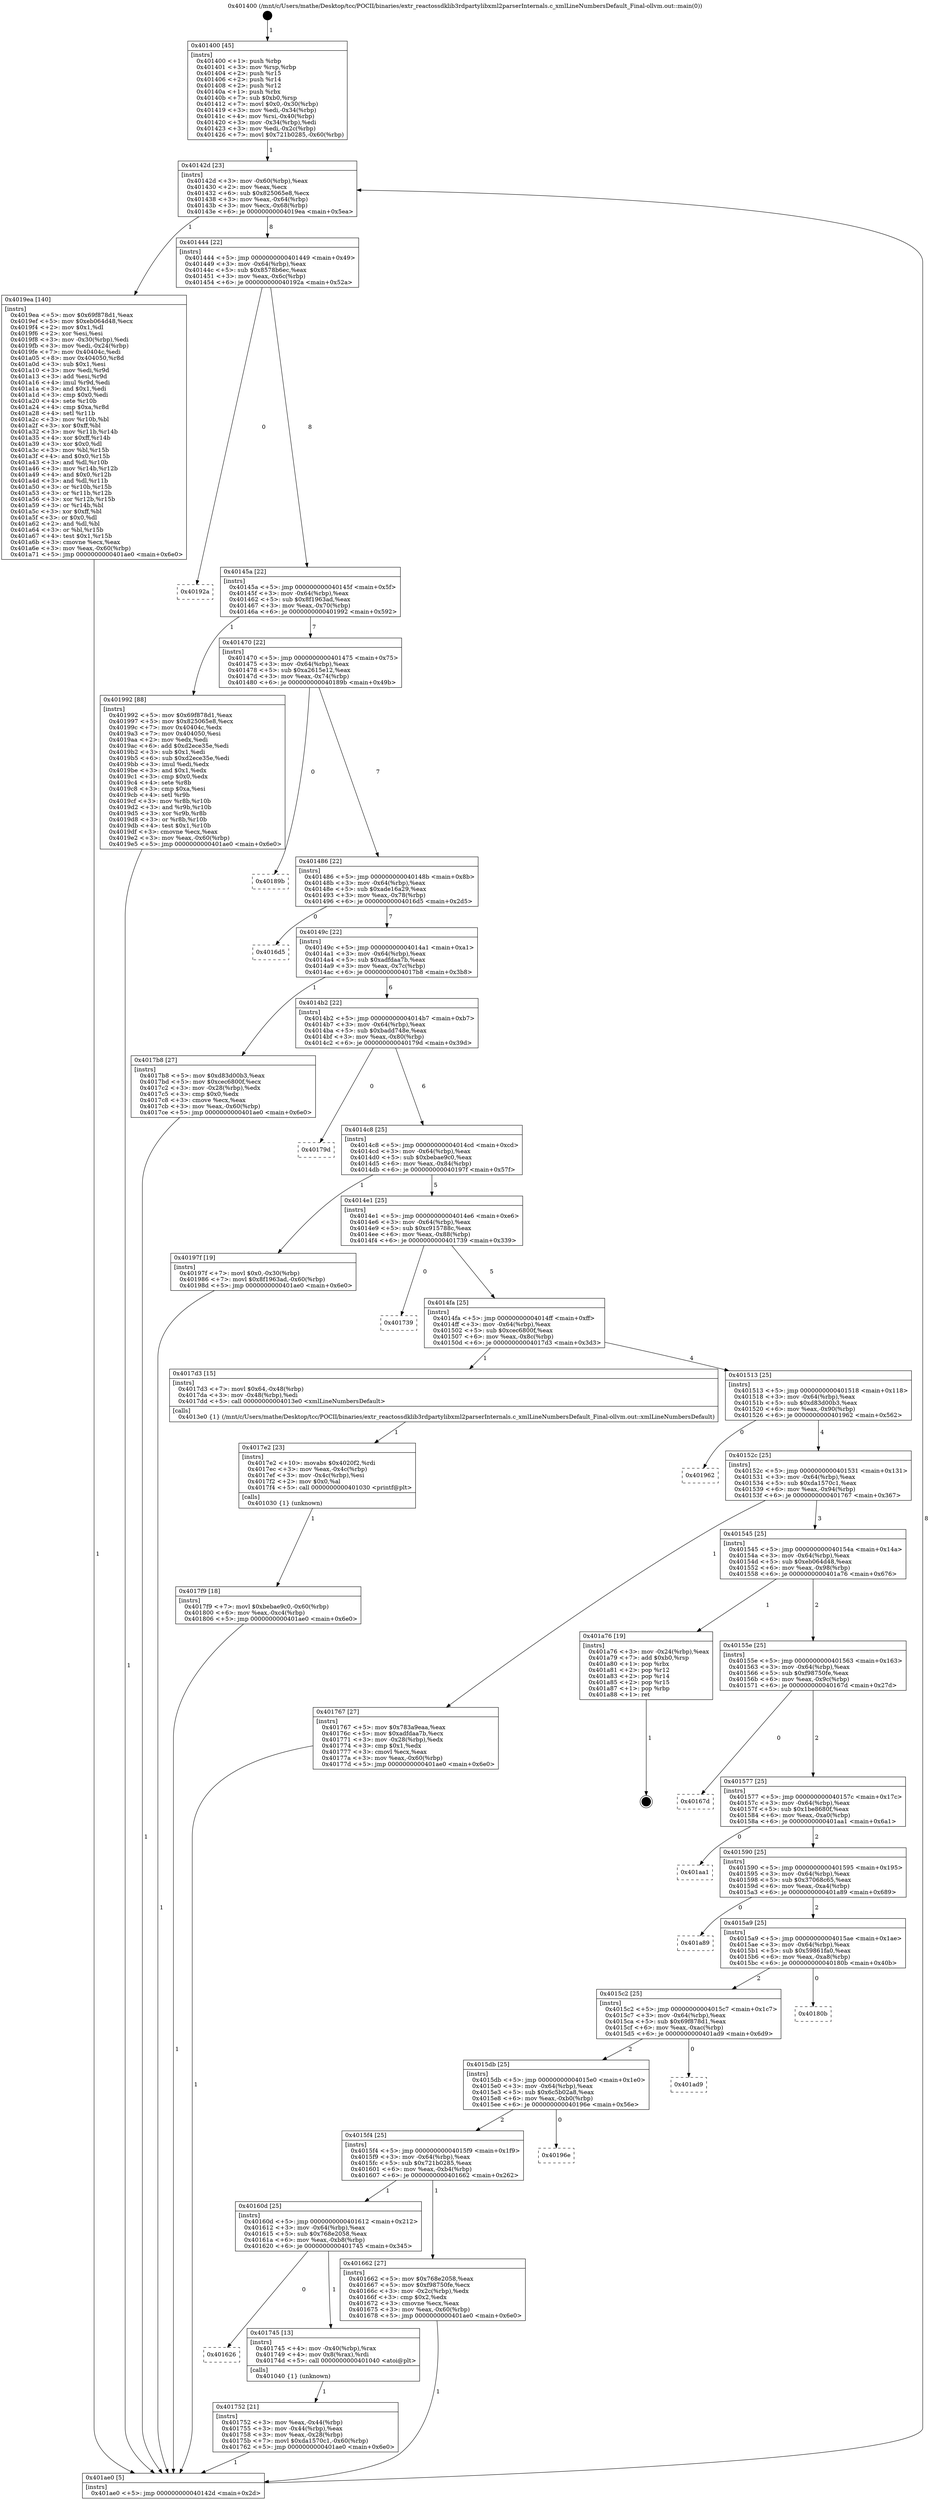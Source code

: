digraph "0x401400" {
  label = "0x401400 (/mnt/c/Users/mathe/Desktop/tcc/POCII/binaries/extr_reactossdklib3rdpartylibxml2parserInternals.c_xmlLineNumbersDefault_Final-ollvm.out::main(0))"
  labelloc = "t"
  node[shape=record]

  Entry [label="",width=0.3,height=0.3,shape=circle,fillcolor=black,style=filled]
  "0x40142d" [label="{
     0x40142d [23]\l
     | [instrs]\l
     &nbsp;&nbsp;0x40142d \<+3\>: mov -0x60(%rbp),%eax\l
     &nbsp;&nbsp;0x401430 \<+2\>: mov %eax,%ecx\l
     &nbsp;&nbsp;0x401432 \<+6\>: sub $0x825065e8,%ecx\l
     &nbsp;&nbsp;0x401438 \<+3\>: mov %eax,-0x64(%rbp)\l
     &nbsp;&nbsp;0x40143b \<+3\>: mov %ecx,-0x68(%rbp)\l
     &nbsp;&nbsp;0x40143e \<+6\>: je 00000000004019ea \<main+0x5ea\>\l
  }"]
  "0x4019ea" [label="{
     0x4019ea [140]\l
     | [instrs]\l
     &nbsp;&nbsp;0x4019ea \<+5\>: mov $0x69f878d1,%eax\l
     &nbsp;&nbsp;0x4019ef \<+5\>: mov $0xeb064d48,%ecx\l
     &nbsp;&nbsp;0x4019f4 \<+2\>: mov $0x1,%dl\l
     &nbsp;&nbsp;0x4019f6 \<+2\>: xor %esi,%esi\l
     &nbsp;&nbsp;0x4019f8 \<+3\>: mov -0x30(%rbp),%edi\l
     &nbsp;&nbsp;0x4019fb \<+3\>: mov %edi,-0x24(%rbp)\l
     &nbsp;&nbsp;0x4019fe \<+7\>: mov 0x40404c,%edi\l
     &nbsp;&nbsp;0x401a05 \<+8\>: mov 0x404050,%r8d\l
     &nbsp;&nbsp;0x401a0d \<+3\>: sub $0x1,%esi\l
     &nbsp;&nbsp;0x401a10 \<+3\>: mov %edi,%r9d\l
     &nbsp;&nbsp;0x401a13 \<+3\>: add %esi,%r9d\l
     &nbsp;&nbsp;0x401a16 \<+4\>: imul %r9d,%edi\l
     &nbsp;&nbsp;0x401a1a \<+3\>: and $0x1,%edi\l
     &nbsp;&nbsp;0x401a1d \<+3\>: cmp $0x0,%edi\l
     &nbsp;&nbsp;0x401a20 \<+4\>: sete %r10b\l
     &nbsp;&nbsp;0x401a24 \<+4\>: cmp $0xa,%r8d\l
     &nbsp;&nbsp;0x401a28 \<+4\>: setl %r11b\l
     &nbsp;&nbsp;0x401a2c \<+3\>: mov %r10b,%bl\l
     &nbsp;&nbsp;0x401a2f \<+3\>: xor $0xff,%bl\l
     &nbsp;&nbsp;0x401a32 \<+3\>: mov %r11b,%r14b\l
     &nbsp;&nbsp;0x401a35 \<+4\>: xor $0xff,%r14b\l
     &nbsp;&nbsp;0x401a39 \<+3\>: xor $0x0,%dl\l
     &nbsp;&nbsp;0x401a3c \<+3\>: mov %bl,%r15b\l
     &nbsp;&nbsp;0x401a3f \<+4\>: and $0x0,%r15b\l
     &nbsp;&nbsp;0x401a43 \<+3\>: and %dl,%r10b\l
     &nbsp;&nbsp;0x401a46 \<+3\>: mov %r14b,%r12b\l
     &nbsp;&nbsp;0x401a49 \<+4\>: and $0x0,%r12b\l
     &nbsp;&nbsp;0x401a4d \<+3\>: and %dl,%r11b\l
     &nbsp;&nbsp;0x401a50 \<+3\>: or %r10b,%r15b\l
     &nbsp;&nbsp;0x401a53 \<+3\>: or %r11b,%r12b\l
     &nbsp;&nbsp;0x401a56 \<+3\>: xor %r12b,%r15b\l
     &nbsp;&nbsp;0x401a59 \<+3\>: or %r14b,%bl\l
     &nbsp;&nbsp;0x401a5c \<+3\>: xor $0xff,%bl\l
     &nbsp;&nbsp;0x401a5f \<+3\>: or $0x0,%dl\l
     &nbsp;&nbsp;0x401a62 \<+2\>: and %dl,%bl\l
     &nbsp;&nbsp;0x401a64 \<+3\>: or %bl,%r15b\l
     &nbsp;&nbsp;0x401a67 \<+4\>: test $0x1,%r15b\l
     &nbsp;&nbsp;0x401a6b \<+3\>: cmovne %ecx,%eax\l
     &nbsp;&nbsp;0x401a6e \<+3\>: mov %eax,-0x60(%rbp)\l
     &nbsp;&nbsp;0x401a71 \<+5\>: jmp 0000000000401ae0 \<main+0x6e0\>\l
  }"]
  "0x401444" [label="{
     0x401444 [22]\l
     | [instrs]\l
     &nbsp;&nbsp;0x401444 \<+5\>: jmp 0000000000401449 \<main+0x49\>\l
     &nbsp;&nbsp;0x401449 \<+3\>: mov -0x64(%rbp),%eax\l
     &nbsp;&nbsp;0x40144c \<+5\>: sub $0x8578b6ec,%eax\l
     &nbsp;&nbsp;0x401451 \<+3\>: mov %eax,-0x6c(%rbp)\l
     &nbsp;&nbsp;0x401454 \<+6\>: je 000000000040192a \<main+0x52a\>\l
  }"]
  Exit [label="",width=0.3,height=0.3,shape=circle,fillcolor=black,style=filled,peripheries=2]
  "0x40192a" [label="{
     0x40192a\l
  }", style=dashed]
  "0x40145a" [label="{
     0x40145a [22]\l
     | [instrs]\l
     &nbsp;&nbsp;0x40145a \<+5\>: jmp 000000000040145f \<main+0x5f\>\l
     &nbsp;&nbsp;0x40145f \<+3\>: mov -0x64(%rbp),%eax\l
     &nbsp;&nbsp;0x401462 \<+5\>: sub $0x8f1963ad,%eax\l
     &nbsp;&nbsp;0x401467 \<+3\>: mov %eax,-0x70(%rbp)\l
     &nbsp;&nbsp;0x40146a \<+6\>: je 0000000000401992 \<main+0x592\>\l
  }"]
  "0x4017f9" [label="{
     0x4017f9 [18]\l
     | [instrs]\l
     &nbsp;&nbsp;0x4017f9 \<+7\>: movl $0xbebae9c0,-0x60(%rbp)\l
     &nbsp;&nbsp;0x401800 \<+6\>: mov %eax,-0xc4(%rbp)\l
     &nbsp;&nbsp;0x401806 \<+5\>: jmp 0000000000401ae0 \<main+0x6e0\>\l
  }"]
  "0x401992" [label="{
     0x401992 [88]\l
     | [instrs]\l
     &nbsp;&nbsp;0x401992 \<+5\>: mov $0x69f878d1,%eax\l
     &nbsp;&nbsp;0x401997 \<+5\>: mov $0x825065e8,%ecx\l
     &nbsp;&nbsp;0x40199c \<+7\>: mov 0x40404c,%edx\l
     &nbsp;&nbsp;0x4019a3 \<+7\>: mov 0x404050,%esi\l
     &nbsp;&nbsp;0x4019aa \<+2\>: mov %edx,%edi\l
     &nbsp;&nbsp;0x4019ac \<+6\>: add $0xd2ece35e,%edi\l
     &nbsp;&nbsp;0x4019b2 \<+3\>: sub $0x1,%edi\l
     &nbsp;&nbsp;0x4019b5 \<+6\>: sub $0xd2ece35e,%edi\l
     &nbsp;&nbsp;0x4019bb \<+3\>: imul %edi,%edx\l
     &nbsp;&nbsp;0x4019be \<+3\>: and $0x1,%edx\l
     &nbsp;&nbsp;0x4019c1 \<+3\>: cmp $0x0,%edx\l
     &nbsp;&nbsp;0x4019c4 \<+4\>: sete %r8b\l
     &nbsp;&nbsp;0x4019c8 \<+3\>: cmp $0xa,%esi\l
     &nbsp;&nbsp;0x4019cb \<+4\>: setl %r9b\l
     &nbsp;&nbsp;0x4019cf \<+3\>: mov %r8b,%r10b\l
     &nbsp;&nbsp;0x4019d2 \<+3\>: and %r9b,%r10b\l
     &nbsp;&nbsp;0x4019d5 \<+3\>: xor %r9b,%r8b\l
     &nbsp;&nbsp;0x4019d8 \<+3\>: or %r8b,%r10b\l
     &nbsp;&nbsp;0x4019db \<+4\>: test $0x1,%r10b\l
     &nbsp;&nbsp;0x4019df \<+3\>: cmovne %ecx,%eax\l
     &nbsp;&nbsp;0x4019e2 \<+3\>: mov %eax,-0x60(%rbp)\l
     &nbsp;&nbsp;0x4019e5 \<+5\>: jmp 0000000000401ae0 \<main+0x6e0\>\l
  }"]
  "0x401470" [label="{
     0x401470 [22]\l
     | [instrs]\l
     &nbsp;&nbsp;0x401470 \<+5\>: jmp 0000000000401475 \<main+0x75\>\l
     &nbsp;&nbsp;0x401475 \<+3\>: mov -0x64(%rbp),%eax\l
     &nbsp;&nbsp;0x401478 \<+5\>: sub $0xa2615e12,%eax\l
     &nbsp;&nbsp;0x40147d \<+3\>: mov %eax,-0x74(%rbp)\l
     &nbsp;&nbsp;0x401480 \<+6\>: je 000000000040189b \<main+0x49b\>\l
  }"]
  "0x4017e2" [label="{
     0x4017e2 [23]\l
     | [instrs]\l
     &nbsp;&nbsp;0x4017e2 \<+10\>: movabs $0x4020f2,%rdi\l
     &nbsp;&nbsp;0x4017ec \<+3\>: mov %eax,-0x4c(%rbp)\l
     &nbsp;&nbsp;0x4017ef \<+3\>: mov -0x4c(%rbp),%esi\l
     &nbsp;&nbsp;0x4017f2 \<+2\>: mov $0x0,%al\l
     &nbsp;&nbsp;0x4017f4 \<+5\>: call 0000000000401030 \<printf@plt\>\l
     | [calls]\l
     &nbsp;&nbsp;0x401030 \{1\} (unknown)\l
  }"]
  "0x40189b" [label="{
     0x40189b\l
  }", style=dashed]
  "0x401486" [label="{
     0x401486 [22]\l
     | [instrs]\l
     &nbsp;&nbsp;0x401486 \<+5\>: jmp 000000000040148b \<main+0x8b\>\l
     &nbsp;&nbsp;0x40148b \<+3\>: mov -0x64(%rbp),%eax\l
     &nbsp;&nbsp;0x40148e \<+5\>: sub $0xade16a29,%eax\l
     &nbsp;&nbsp;0x401493 \<+3\>: mov %eax,-0x78(%rbp)\l
     &nbsp;&nbsp;0x401496 \<+6\>: je 00000000004016d5 \<main+0x2d5\>\l
  }"]
  "0x401752" [label="{
     0x401752 [21]\l
     | [instrs]\l
     &nbsp;&nbsp;0x401752 \<+3\>: mov %eax,-0x44(%rbp)\l
     &nbsp;&nbsp;0x401755 \<+3\>: mov -0x44(%rbp),%eax\l
     &nbsp;&nbsp;0x401758 \<+3\>: mov %eax,-0x28(%rbp)\l
     &nbsp;&nbsp;0x40175b \<+7\>: movl $0xda1570c1,-0x60(%rbp)\l
     &nbsp;&nbsp;0x401762 \<+5\>: jmp 0000000000401ae0 \<main+0x6e0\>\l
  }"]
  "0x4016d5" [label="{
     0x4016d5\l
  }", style=dashed]
  "0x40149c" [label="{
     0x40149c [22]\l
     | [instrs]\l
     &nbsp;&nbsp;0x40149c \<+5\>: jmp 00000000004014a1 \<main+0xa1\>\l
     &nbsp;&nbsp;0x4014a1 \<+3\>: mov -0x64(%rbp),%eax\l
     &nbsp;&nbsp;0x4014a4 \<+5\>: sub $0xadfdaa7b,%eax\l
     &nbsp;&nbsp;0x4014a9 \<+3\>: mov %eax,-0x7c(%rbp)\l
     &nbsp;&nbsp;0x4014ac \<+6\>: je 00000000004017b8 \<main+0x3b8\>\l
  }"]
  "0x401626" [label="{
     0x401626\l
  }", style=dashed]
  "0x4017b8" [label="{
     0x4017b8 [27]\l
     | [instrs]\l
     &nbsp;&nbsp;0x4017b8 \<+5\>: mov $0xd83d00b3,%eax\l
     &nbsp;&nbsp;0x4017bd \<+5\>: mov $0xcec6800f,%ecx\l
     &nbsp;&nbsp;0x4017c2 \<+3\>: mov -0x28(%rbp),%edx\l
     &nbsp;&nbsp;0x4017c5 \<+3\>: cmp $0x0,%edx\l
     &nbsp;&nbsp;0x4017c8 \<+3\>: cmove %ecx,%eax\l
     &nbsp;&nbsp;0x4017cb \<+3\>: mov %eax,-0x60(%rbp)\l
     &nbsp;&nbsp;0x4017ce \<+5\>: jmp 0000000000401ae0 \<main+0x6e0\>\l
  }"]
  "0x4014b2" [label="{
     0x4014b2 [22]\l
     | [instrs]\l
     &nbsp;&nbsp;0x4014b2 \<+5\>: jmp 00000000004014b7 \<main+0xb7\>\l
     &nbsp;&nbsp;0x4014b7 \<+3\>: mov -0x64(%rbp),%eax\l
     &nbsp;&nbsp;0x4014ba \<+5\>: sub $0xbadd748e,%eax\l
     &nbsp;&nbsp;0x4014bf \<+3\>: mov %eax,-0x80(%rbp)\l
     &nbsp;&nbsp;0x4014c2 \<+6\>: je 000000000040179d \<main+0x39d\>\l
  }"]
  "0x401745" [label="{
     0x401745 [13]\l
     | [instrs]\l
     &nbsp;&nbsp;0x401745 \<+4\>: mov -0x40(%rbp),%rax\l
     &nbsp;&nbsp;0x401749 \<+4\>: mov 0x8(%rax),%rdi\l
     &nbsp;&nbsp;0x40174d \<+5\>: call 0000000000401040 \<atoi@plt\>\l
     | [calls]\l
     &nbsp;&nbsp;0x401040 \{1\} (unknown)\l
  }"]
  "0x40179d" [label="{
     0x40179d\l
  }", style=dashed]
  "0x4014c8" [label="{
     0x4014c8 [25]\l
     | [instrs]\l
     &nbsp;&nbsp;0x4014c8 \<+5\>: jmp 00000000004014cd \<main+0xcd\>\l
     &nbsp;&nbsp;0x4014cd \<+3\>: mov -0x64(%rbp),%eax\l
     &nbsp;&nbsp;0x4014d0 \<+5\>: sub $0xbebae9c0,%eax\l
     &nbsp;&nbsp;0x4014d5 \<+6\>: mov %eax,-0x84(%rbp)\l
     &nbsp;&nbsp;0x4014db \<+6\>: je 000000000040197f \<main+0x57f\>\l
  }"]
  "0x401400" [label="{
     0x401400 [45]\l
     | [instrs]\l
     &nbsp;&nbsp;0x401400 \<+1\>: push %rbp\l
     &nbsp;&nbsp;0x401401 \<+3\>: mov %rsp,%rbp\l
     &nbsp;&nbsp;0x401404 \<+2\>: push %r15\l
     &nbsp;&nbsp;0x401406 \<+2\>: push %r14\l
     &nbsp;&nbsp;0x401408 \<+2\>: push %r12\l
     &nbsp;&nbsp;0x40140a \<+1\>: push %rbx\l
     &nbsp;&nbsp;0x40140b \<+7\>: sub $0xb0,%rsp\l
     &nbsp;&nbsp;0x401412 \<+7\>: movl $0x0,-0x30(%rbp)\l
     &nbsp;&nbsp;0x401419 \<+3\>: mov %edi,-0x34(%rbp)\l
     &nbsp;&nbsp;0x40141c \<+4\>: mov %rsi,-0x40(%rbp)\l
     &nbsp;&nbsp;0x401420 \<+3\>: mov -0x34(%rbp),%edi\l
     &nbsp;&nbsp;0x401423 \<+3\>: mov %edi,-0x2c(%rbp)\l
     &nbsp;&nbsp;0x401426 \<+7\>: movl $0x721b0285,-0x60(%rbp)\l
  }"]
  "0x40197f" [label="{
     0x40197f [19]\l
     | [instrs]\l
     &nbsp;&nbsp;0x40197f \<+7\>: movl $0x0,-0x30(%rbp)\l
     &nbsp;&nbsp;0x401986 \<+7\>: movl $0x8f1963ad,-0x60(%rbp)\l
     &nbsp;&nbsp;0x40198d \<+5\>: jmp 0000000000401ae0 \<main+0x6e0\>\l
  }"]
  "0x4014e1" [label="{
     0x4014e1 [25]\l
     | [instrs]\l
     &nbsp;&nbsp;0x4014e1 \<+5\>: jmp 00000000004014e6 \<main+0xe6\>\l
     &nbsp;&nbsp;0x4014e6 \<+3\>: mov -0x64(%rbp),%eax\l
     &nbsp;&nbsp;0x4014e9 \<+5\>: sub $0xc915788c,%eax\l
     &nbsp;&nbsp;0x4014ee \<+6\>: mov %eax,-0x88(%rbp)\l
     &nbsp;&nbsp;0x4014f4 \<+6\>: je 0000000000401739 \<main+0x339\>\l
  }"]
  "0x401ae0" [label="{
     0x401ae0 [5]\l
     | [instrs]\l
     &nbsp;&nbsp;0x401ae0 \<+5\>: jmp 000000000040142d \<main+0x2d\>\l
  }"]
  "0x401739" [label="{
     0x401739\l
  }", style=dashed]
  "0x4014fa" [label="{
     0x4014fa [25]\l
     | [instrs]\l
     &nbsp;&nbsp;0x4014fa \<+5\>: jmp 00000000004014ff \<main+0xff\>\l
     &nbsp;&nbsp;0x4014ff \<+3\>: mov -0x64(%rbp),%eax\l
     &nbsp;&nbsp;0x401502 \<+5\>: sub $0xcec6800f,%eax\l
     &nbsp;&nbsp;0x401507 \<+6\>: mov %eax,-0x8c(%rbp)\l
     &nbsp;&nbsp;0x40150d \<+6\>: je 00000000004017d3 \<main+0x3d3\>\l
  }"]
  "0x40160d" [label="{
     0x40160d [25]\l
     | [instrs]\l
     &nbsp;&nbsp;0x40160d \<+5\>: jmp 0000000000401612 \<main+0x212\>\l
     &nbsp;&nbsp;0x401612 \<+3\>: mov -0x64(%rbp),%eax\l
     &nbsp;&nbsp;0x401615 \<+5\>: sub $0x768e2058,%eax\l
     &nbsp;&nbsp;0x40161a \<+6\>: mov %eax,-0xb8(%rbp)\l
     &nbsp;&nbsp;0x401620 \<+6\>: je 0000000000401745 \<main+0x345\>\l
  }"]
  "0x4017d3" [label="{
     0x4017d3 [15]\l
     | [instrs]\l
     &nbsp;&nbsp;0x4017d3 \<+7\>: movl $0x64,-0x48(%rbp)\l
     &nbsp;&nbsp;0x4017da \<+3\>: mov -0x48(%rbp),%edi\l
     &nbsp;&nbsp;0x4017dd \<+5\>: call 00000000004013e0 \<xmlLineNumbersDefault\>\l
     | [calls]\l
     &nbsp;&nbsp;0x4013e0 \{1\} (/mnt/c/Users/mathe/Desktop/tcc/POCII/binaries/extr_reactossdklib3rdpartylibxml2parserInternals.c_xmlLineNumbersDefault_Final-ollvm.out::xmlLineNumbersDefault)\l
  }"]
  "0x401513" [label="{
     0x401513 [25]\l
     | [instrs]\l
     &nbsp;&nbsp;0x401513 \<+5\>: jmp 0000000000401518 \<main+0x118\>\l
     &nbsp;&nbsp;0x401518 \<+3\>: mov -0x64(%rbp),%eax\l
     &nbsp;&nbsp;0x40151b \<+5\>: sub $0xd83d00b3,%eax\l
     &nbsp;&nbsp;0x401520 \<+6\>: mov %eax,-0x90(%rbp)\l
     &nbsp;&nbsp;0x401526 \<+6\>: je 0000000000401962 \<main+0x562\>\l
  }"]
  "0x401662" [label="{
     0x401662 [27]\l
     | [instrs]\l
     &nbsp;&nbsp;0x401662 \<+5\>: mov $0x768e2058,%eax\l
     &nbsp;&nbsp;0x401667 \<+5\>: mov $0xf98750fe,%ecx\l
     &nbsp;&nbsp;0x40166c \<+3\>: mov -0x2c(%rbp),%edx\l
     &nbsp;&nbsp;0x40166f \<+3\>: cmp $0x2,%edx\l
     &nbsp;&nbsp;0x401672 \<+3\>: cmovne %ecx,%eax\l
     &nbsp;&nbsp;0x401675 \<+3\>: mov %eax,-0x60(%rbp)\l
     &nbsp;&nbsp;0x401678 \<+5\>: jmp 0000000000401ae0 \<main+0x6e0\>\l
  }"]
  "0x401962" [label="{
     0x401962\l
  }", style=dashed]
  "0x40152c" [label="{
     0x40152c [25]\l
     | [instrs]\l
     &nbsp;&nbsp;0x40152c \<+5\>: jmp 0000000000401531 \<main+0x131\>\l
     &nbsp;&nbsp;0x401531 \<+3\>: mov -0x64(%rbp),%eax\l
     &nbsp;&nbsp;0x401534 \<+5\>: sub $0xda1570c1,%eax\l
     &nbsp;&nbsp;0x401539 \<+6\>: mov %eax,-0x94(%rbp)\l
     &nbsp;&nbsp;0x40153f \<+6\>: je 0000000000401767 \<main+0x367\>\l
  }"]
  "0x4015f4" [label="{
     0x4015f4 [25]\l
     | [instrs]\l
     &nbsp;&nbsp;0x4015f4 \<+5\>: jmp 00000000004015f9 \<main+0x1f9\>\l
     &nbsp;&nbsp;0x4015f9 \<+3\>: mov -0x64(%rbp),%eax\l
     &nbsp;&nbsp;0x4015fc \<+5\>: sub $0x721b0285,%eax\l
     &nbsp;&nbsp;0x401601 \<+6\>: mov %eax,-0xb4(%rbp)\l
     &nbsp;&nbsp;0x401607 \<+6\>: je 0000000000401662 \<main+0x262\>\l
  }"]
  "0x401767" [label="{
     0x401767 [27]\l
     | [instrs]\l
     &nbsp;&nbsp;0x401767 \<+5\>: mov $0x783a9eaa,%eax\l
     &nbsp;&nbsp;0x40176c \<+5\>: mov $0xadfdaa7b,%ecx\l
     &nbsp;&nbsp;0x401771 \<+3\>: mov -0x28(%rbp),%edx\l
     &nbsp;&nbsp;0x401774 \<+3\>: cmp $0x1,%edx\l
     &nbsp;&nbsp;0x401777 \<+3\>: cmovl %ecx,%eax\l
     &nbsp;&nbsp;0x40177a \<+3\>: mov %eax,-0x60(%rbp)\l
     &nbsp;&nbsp;0x40177d \<+5\>: jmp 0000000000401ae0 \<main+0x6e0\>\l
  }"]
  "0x401545" [label="{
     0x401545 [25]\l
     | [instrs]\l
     &nbsp;&nbsp;0x401545 \<+5\>: jmp 000000000040154a \<main+0x14a\>\l
     &nbsp;&nbsp;0x40154a \<+3\>: mov -0x64(%rbp),%eax\l
     &nbsp;&nbsp;0x40154d \<+5\>: sub $0xeb064d48,%eax\l
     &nbsp;&nbsp;0x401552 \<+6\>: mov %eax,-0x98(%rbp)\l
     &nbsp;&nbsp;0x401558 \<+6\>: je 0000000000401a76 \<main+0x676\>\l
  }"]
  "0x40196e" [label="{
     0x40196e\l
  }", style=dashed]
  "0x401a76" [label="{
     0x401a76 [19]\l
     | [instrs]\l
     &nbsp;&nbsp;0x401a76 \<+3\>: mov -0x24(%rbp),%eax\l
     &nbsp;&nbsp;0x401a79 \<+7\>: add $0xb0,%rsp\l
     &nbsp;&nbsp;0x401a80 \<+1\>: pop %rbx\l
     &nbsp;&nbsp;0x401a81 \<+2\>: pop %r12\l
     &nbsp;&nbsp;0x401a83 \<+2\>: pop %r14\l
     &nbsp;&nbsp;0x401a85 \<+2\>: pop %r15\l
     &nbsp;&nbsp;0x401a87 \<+1\>: pop %rbp\l
     &nbsp;&nbsp;0x401a88 \<+1\>: ret\l
  }"]
  "0x40155e" [label="{
     0x40155e [25]\l
     | [instrs]\l
     &nbsp;&nbsp;0x40155e \<+5\>: jmp 0000000000401563 \<main+0x163\>\l
     &nbsp;&nbsp;0x401563 \<+3\>: mov -0x64(%rbp),%eax\l
     &nbsp;&nbsp;0x401566 \<+5\>: sub $0xf98750fe,%eax\l
     &nbsp;&nbsp;0x40156b \<+6\>: mov %eax,-0x9c(%rbp)\l
     &nbsp;&nbsp;0x401571 \<+6\>: je 000000000040167d \<main+0x27d\>\l
  }"]
  "0x4015db" [label="{
     0x4015db [25]\l
     | [instrs]\l
     &nbsp;&nbsp;0x4015db \<+5\>: jmp 00000000004015e0 \<main+0x1e0\>\l
     &nbsp;&nbsp;0x4015e0 \<+3\>: mov -0x64(%rbp),%eax\l
     &nbsp;&nbsp;0x4015e3 \<+5\>: sub $0x6c5b02a8,%eax\l
     &nbsp;&nbsp;0x4015e8 \<+6\>: mov %eax,-0xb0(%rbp)\l
     &nbsp;&nbsp;0x4015ee \<+6\>: je 000000000040196e \<main+0x56e\>\l
  }"]
  "0x40167d" [label="{
     0x40167d\l
  }", style=dashed]
  "0x401577" [label="{
     0x401577 [25]\l
     | [instrs]\l
     &nbsp;&nbsp;0x401577 \<+5\>: jmp 000000000040157c \<main+0x17c\>\l
     &nbsp;&nbsp;0x40157c \<+3\>: mov -0x64(%rbp),%eax\l
     &nbsp;&nbsp;0x40157f \<+5\>: sub $0x1be8680f,%eax\l
     &nbsp;&nbsp;0x401584 \<+6\>: mov %eax,-0xa0(%rbp)\l
     &nbsp;&nbsp;0x40158a \<+6\>: je 0000000000401aa1 \<main+0x6a1\>\l
  }"]
  "0x401ad9" [label="{
     0x401ad9\l
  }", style=dashed]
  "0x401aa1" [label="{
     0x401aa1\l
  }", style=dashed]
  "0x401590" [label="{
     0x401590 [25]\l
     | [instrs]\l
     &nbsp;&nbsp;0x401590 \<+5\>: jmp 0000000000401595 \<main+0x195\>\l
     &nbsp;&nbsp;0x401595 \<+3\>: mov -0x64(%rbp),%eax\l
     &nbsp;&nbsp;0x401598 \<+5\>: sub $0x37068c65,%eax\l
     &nbsp;&nbsp;0x40159d \<+6\>: mov %eax,-0xa4(%rbp)\l
     &nbsp;&nbsp;0x4015a3 \<+6\>: je 0000000000401a89 \<main+0x689\>\l
  }"]
  "0x4015c2" [label="{
     0x4015c2 [25]\l
     | [instrs]\l
     &nbsp;&nbsp;0x4015c2 \<+5\>: jmp 00000000004015c7 \<main+0x1c7\>\l
     &nbsp;&nbsp;0x4015c7 \<+3\>: mov -0x64(%rbp),%eax\l
     &nbsp;&nbsp;0x4015ca \<+5\>: sub $0x69f878d1,%eax\l
     &nbsp;&nbsp;0x4015cf \<+6\>: mov %eax,-0xac(%rbp)\l
     &nbsp;&nbsp;0x4015d5 \<+6\>: je 0000000000401ad9 \<main+0x6d9\>\l
  }"]
  "0x401a89" [label="{
     0x401a89\l
  }", style=dashed]
  "0x4015a9" [label="{
     0x4015a9 [25]\l
     | [instrs]\l
     &nbsp;&nbsp;0x4015a9 \<+5\>: jmp 00000000004015ae \<main+0x1ae\>\l
     &nbsp;&nbsp;0x4015ae \<+3\>: mov -0x64(%rbp),%eax\l
     &nbsp;&nbsp;0x4015b1 \<+5\>: sub $0x59861fa0,%eax\l
     &nbsp;&nbsp;0x4015b6 \<+6\>: mov %eax,-0xa8(%rbp)\l
     &nbsp;&nbsp;0x4015bc \<+6\>: je 000000000040180b \<main+0x40b\>\l
  }"]
  "0x40180b" [label="{
     0x40180b\l
  }", style=dashed]
  Entry -> "0x401400" [label=" 1"]
  "0x40142d" -> "0x4019ea" [label=" 1"]
  "0x40142d" -> "0x401444" [label=" 8"]
  "0x401a76" -> Exit [label=" 1"]
  "0x401444" -> "0x40192a" [label=" 0"]
  "0x401444" -> "0x40145a" [label=" 8"]
  "0x4019ea" -> "0x401ae0" [label=" 1"]
  "0x40145a" -> "0x401992" [label=" 1"]
  "0x40145a" -> "0x401470" [label=" 7"]
  "0x401992" -> "0x401ae0" [label=" 1"]
  "0x401470" -> "0x40189b" [label=" 0"]
  "0x401470" -> "0x401486" [label=" 7"]
  "0x40197f" -> "0x401ae0" [label=" 1"]
  "0x401486" -> "0x4016d5" [label=" 0"]
  "0x401486" -> "0x40149c" [label=" 7"]
  "0x4017f9" -> "0x401ae0" [label=" 1"]
  "0x40149c" -> "0x4017b8" [label=" 1"]
  "0x40149c" -> "0x4014b2" [label=" 6"]
  "0x4017e2" -> "0x4017f9" [label=" 1"]
  "0x4014b2" -> "0x40179d" [label=" 0"]
  "0x4014b2" -> "0x4014c8" [label=" 6"]
  "0x4017d3" -> "0x4017e2" [label=" 1"]
  "0x4014c8" -> "0x40197f" [label=" 1"]
  "0x4014c8" -> "0x4014e1" [label=" 5"]
  "0x401767" -> "0x401ae0" [label=" 1"]
  "0x4014e1" -> "0x401739" [label=" 0"]
  "0x4014e1" -> "0x4014fa" [label=" 5"]
  "0x401752" -> "0x401ae0" [label=" 1"]
  "0x4014fa" -> "0x4017d3" [label=" 1"]
  "0x4014fa" -> "0x401513" [label=" 4"]
  "0x401745" -> "0x401752" [label=" 1"]
  "0x401513" -> "0x401962" [label=" 0"]
  "0x401513" -> "0x40152c" [label=" 4"]
  "0x40160d" -> "0x401626" [label=" 0"]
  "0x40152c" -> "0x401767" [label=" 1"]
  "0x40152c" -> "0x401545" [label=" 3"]
  "0x4017b8" -> "0x401ae0" [label=" 1"]
  "0x401545" -> "0x401a76" [label=" 1"]
  "0x401545" -> "0x40155e" [label=" 2"]
  "0x401ae0" -> "0x40142d" [label=" 8"]
  "0x40155e" -> "0x40167d" [label=" 0"]
  "0x40155e" -> "0x401577" [label=" 2"]
  "0x401662" -> "0x401ae0" [label=" 1"]
  "0x401577" -> "0x401aa1" [label=" 0"]
  "0x401577" -> "0x401590" [label=" 2"]
  "0x4015f4" -> "0x40160d" [label=" 1"]
  "0x401590" -> "0x401a89" [label=" 0"]
  "0x401590" -> "0x4015a9" [label=" 2"]
  "0x40160d" -> "0x401745" [label=" 1"]
  "0x4015a9" -> "0x40180b" [label=" 0"]
  "0x4015a9" -> "0x4015c2" [label=" 2"]
  "0x4015f4" -> "0x401662" [label=" 1"]
  "0x4015c2" -> "0x401ad9" [label=" 0"]
  "0x4015c2" -> "0x4015db" [label=" 2"]
  "0x401400" -> "0x40142d" [label=" 1"]
  "0x4015db" -> "0x40196e" [label=" 0"]
  "0x4015db" -> "0x4015f4" [label=" 2"]
}
